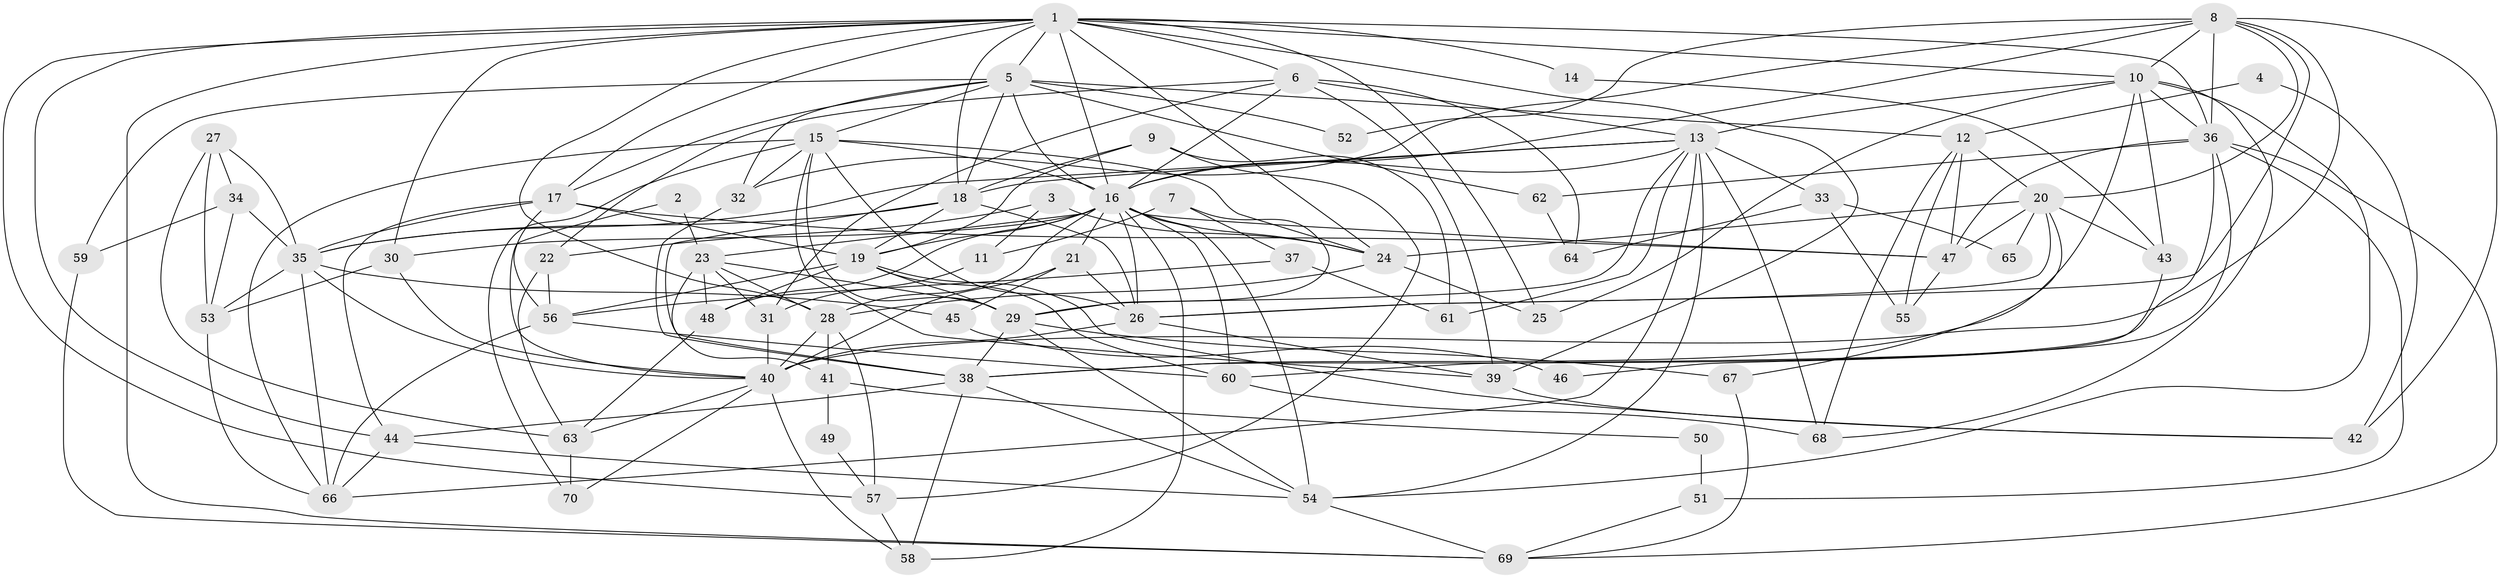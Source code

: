// original degree distribution, {8: 0.02142857142857143, 2: 0.12857142857142856, 3: 0.3, 5: 0.19285714285714287, 4: 0.25, 9: 0.014285714285714285, 6: 0.07142857142857142, 7: 0.02142857142857143}
// Generated by graph-tools (version 1.1) at 2025/51/03/04/25 22:51:10]
// undirected, 70 vertices, 190 edges
graph export_dot {
  node [color=gray90,style=filled];
  1;
  2;
  3;
  4;
  5;
  6;
  7;
  8;
  9;
  10;
  11;
  12;
  13;
  14;
  15;
  16;
  17;
  18;
  19;
  20;
  21;
  22;
  23;
  24;
  25;
  26;
  27;
  28;
  29;
  30;
  31;
  32;
  33;
  34;
  35;
  36;
  37;
  38;
  39;
  40;
  41;
  42;
  43;
  44;
  45;
  46;
  47;
  48;
  49;
  50;
  51;
  52;
  53;
  54;
  55;
  56;
  57;
  58;
  59;
  60;
  61;
  62;
  63;
  64;
  65;
  66;
  67;
  68;
  69;
  70;
  1 -- 5 [weight=3.0];
  1 -- 6 [weight=2.0];
  1 -- 10 [weight=1.0];
  1 -- 14 [weight=2.0];
  1 -- 16 [weight=1.0];
  1 -- 17 [weight=1.0];
  1 -- 18 [weight=1.0];
  1 -- 24 [weight=1.0];
  1 -- 25 [weight=2.0];
  1 -- 28 [weight=1.0];
  1 -- 30 [weight=1.0];
  1 -- 36 [weight=1.0];
  1 -- 39 [weight=1.0];
  1 -- 44 [weight=1.0];
  1 -- 57 [weight=1.0];
  1 -- 69 [weight=1.0];
  2 -- 23 [weight=1.0];
  2 -- 40 [weight=1.0];
  3 -- 11 [weight=1.0];
  3 -- 22 [weight=1.0];
  3 -- 24 [weight=2.0];
  4 -- 12 [weight=1.0];
  4 -- 42 [weight=1.0];
  5 -- 12 [weight=1.0];
  5 -- 15 [weight=1.0];
  5 -- 16 [weight=1.0];
  5 -- 17 [weight=2.0];
  5 -- 18 [weight=1.0];
  5 -- 32 [weight=1.0];
  5 -- 52 [weight=1.0];
  5 -- 59 [weight=1.0];
  5 -- 62 [weight=1.0];
  6 -- 13 [weight=1.0];
  6 -- 16 [weight=1.0];
  6 -- 22 [weight=1.0];
  6 -- 31 [weight=1.0];
  6 -- 39 [weight=1.0];
  6 -- 64 [weight=1.0];
  7 -- 11 [weight=1.0];
  7 -- 29 [weight=1.0];
  7 -- 37 [weight=1.0];
  8 -- 10 [weight=1.0];
  8 -- 16 [weight=1.0];
  8 -- 20 [weight=1.0];
  8 -- 26 [weight=1.0];
  8 -- 32 [weight=1.0];
  8 -- 36 [weight=1.0];
  8 -- 40 [weight=1.0];
  8 -- 42 [weight=1.0];
  8 -- 52 [weight=1.0];
  9 -- 18 [weight=1.0];
  9 -- 19 [weight=1.0];
  9 -- 57 [weight=1.0];
  9 -- 61 [weight=1.0];
  10 -- 13 [weight=1.0];
  10 -- 25 [weight=1.0];
  10 -- 36 [weight=2.0];
  10 -- 38 [weight=1.0];
  10 -- 43 [weight=2.0];
  10 -- 54 [weight=1.0];
  10 -- 68 [weight=1.0];
  11 -- 31 [weight=1.0];
  12 -- 20 [weight=1.0];
  12 -- 47 [weight=2.0];
  12 -- 55 [weight=1.0];
  12 -- 68 [weight=1.0];
  13 -- 16 [weight=1.0];
  13 -- 18 [weight=1.0];
  13 -- 29 [weight=1.0];
  13 -- 33 [weight=1.0];
  13 -- 35 [weight=1.0];
  13 -- 54 [weight=1.0];
  13 -- 61 [weight=1.0];
  13 -- 66 [weight=1.0];
  13 -- 68 [weight=1.0];
  14 -- 43 [weight=1.0];
  15 -- 16 [weight=1.0];
  15 -- 24 [weight=1.0];
  15 -- 26 [weight=1.0];
  15 -- 29 [weight=1.0];
  15 -- 32 [weight=1.0];
  15 -- 39 [weight=1.0];
  15 -- 66 [weight=1.0];
  15 -- 70 [weight=1.0];
  16 -- 19 [weight=2.0];
  16 -- 21 [weight=1.0];
  16 -- 23 [weight=2.0];
  16 -- 24 [weight=1.0];
  16 -- 26 [weight=1.0];
  16 -- 28 [weight=1.0];
  16 -- 30 [weight=2.0];
  16 -- 47 [weight=1.0];
  16 -- 48 [weight=1.0];
  16 -- 54 [weight=1.0];
  16 -- 58 [weight=1.0];
  16 -- 60 [weight=1.0];
  17 -- 19 [weight=2.0];
  17 -- 35 [weight=1.0];
  17 -- 44 [weight=1.0];
  17 -- 47 [weight=1.0];
  17 -- 56 [weight=1.0];
  18 -- 19 [weight=1.0];
  18 -- 26 [weight=1.0];
  18 -- 35 [weight=1.0];
  18 -- 38 [weight=1.0];
  19 -- 29 [weight=1.0];
  19 -- 42 [weight=1.0];
  19 -- 48 [weight=1.0];
  19 -- 56 [weight=1.0];
  19 -- 60 [weight=1.0];
  20 -- 24 [weight=1.0];
  20 -- 26 [weight=1.0];
  20 -- 43 [weight=1.0];
  20 -- 47 [weight=2.0];
  20 -- 65 [weight=1.0];
  20 -- 67 [weight=1.0];
  21 -- 26 [weight=1.0];
  21 -- 40 [weight=1.0];
  21 -- 45 [weight=1.0];
  22 -- 56 [weight=1.0];
  22 -- 63 [weight=1.0];
  23 -- 28 [weight=1.0];
  23 -- 29 [weight=1.0];
  23 -- 31 [weight=1.0];
  23 -- 41 [weight=1.0];
  23 -- 48 [weight=1.0];
  24 -- 25 [weight=1.0];
  24 -- 28 [weight=1.0];
  26 -- 39 [weight=1.0];
  26 -- 40 [weight=1.0];
  27 -- 34 [weight=1.0];
  27 -- 35 [weight=1.0];
  27 -- 53 [weight=1.0];
  27 -- 63 [weight=1.0];
  28 -- 40 [weight=2.0];
  28 -- 41 [weight=1.0];
  28 -- 57 [weight=1.0];
  29 -- 38 [weight=1.0];
  29 -- 54 [weight=1.0];
  29 -- 67 [weight=1.0];
  30 -- 40 [weight=1.0];
  30 -- 53 [weight=1.0];
  31 -- 40 [weight=1.0];
  32 -- 38 [weight=1.0];
  33 -- 55 [weight=1.0];
  33 -- 64 [weight=1.0];
  33 -- 65 [weight=1.0];
  34 -- 35 [weight=1.0];
  34 -- 53 [weight=1.0];
  34 -- 59 [weight=1.0];
  35 -- 40 [weight=1.0];
  35 -- 45 [weight=1.0];
  35 -- 53 [weight=1.0];
  35 -- 66 [weight=1.0];
  36 -- 38 [weight=1.0];
  36 -- 47 [weight=1.0];
  36 -- 51 [weight=1.0];
  36 -- 60 [weight=1.0];
  36 -- 62 [weight=1.0];
  36 -- 69 [weight=1.0];
  37 -- 56 [weight=1.0];
  37 -- 61 [weight=1.0];
  38 -- 44 [weight=1.0];
  38 -- 54 [weight=1.0];
  38 -- 58 [weight=1.0];
  39 -- 42 [weight=1.0];
  40 -- 58 [weight=1.0];
  40 -- 63 [weight=1.0];
  40 -- 70 [weight=1.0];
  41 -- 49 [weight=1.0];
  41 -- 50 [weight=1.0];
  43 -- 46 [weight=1.0];
  44 -- 54 [weight=1.0];
  44 -- 66 [weight=1.0];
  45 -- 46 [weight=1.0];
  47 -- 55 [weight=1.0];
  48 -- 63 [weight=1.0];
  49 -- 57 [weight=1.0];
  50 -- 51 [weight=1.0];
  51 -- 69 [weight=1.0];
  53 -- 66 [weight=1.0];
  54 -- 69 [weight=1.0];
  56 -- 60 [weight=1.0];
  56 -- 66 [weight=1.0];
  57 -- 58 [weight=1.0];
  59 -- 69 [weight=1.0];
  60 -- 68 [weight=1.0];
  62 -- 64 [weight=1.0];
  63 -- 70 [weight=1.0];
  67 -- 69 [weight=1.0];
}
